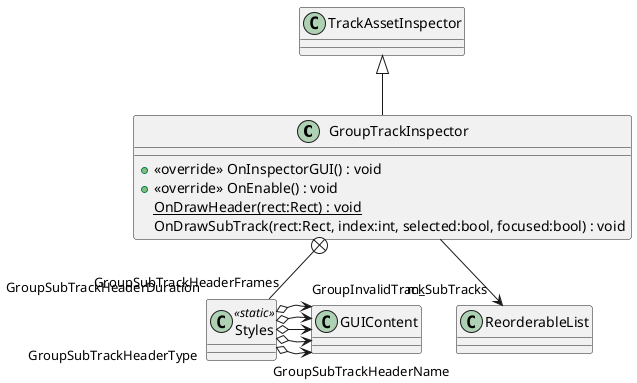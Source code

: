 @startuml
class GroupTrackInspector {
    + <<override>> OnInspectorGUI() : void
    + <<override>> OnEnable() : void
    {static} OnDrawHeader(rect:Rect) : void
    OnDrawSubTrack(rect:Rect, index:int, selected:bool, focused:bool) : void
}
class Styles <<static>> {
}
TrackAssetInspector <|-- GroupTrackInspector
GroupTrackInspector --> "m_SubTracks" ReorderableList
GroupTrackInspector +-- Styles
Styles o-> "GroupSubTrackHeaderName" GUIContent
Styles o-> "GroupSubTrackHeaderType" GUIContent
Styles o-> "GroupSubTrackHeaderDuration" GUIContent
Styles o-> "GroupSubTrackHeaderFrames" GUIContent
Styles o-> "GroupInvalidTrack" GUIContent
@enduml
